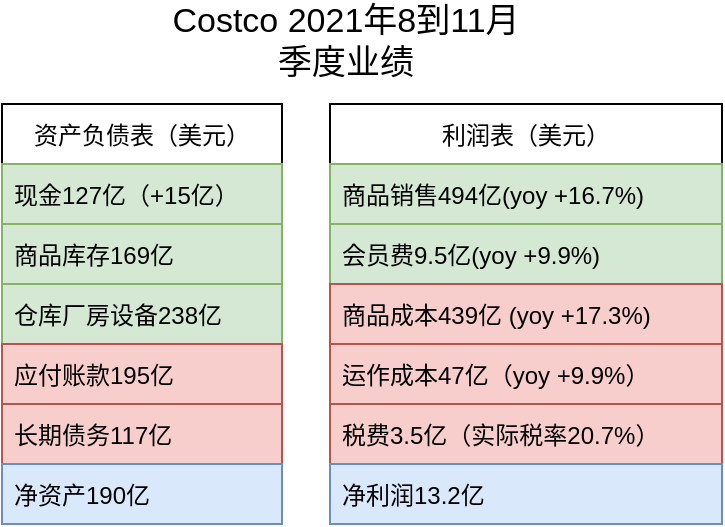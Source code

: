 <mxfile version="15.9.4" type="github"><diagram id="UfmZcZUgszk8OOR1oBgz" name="Page-1"><mxGraphModel dx="1422" dy="793" grid="1" gridSize="10" guides="1" tooltips="1" connect="1" arrows="1" fold="1" page="1" pageScale="1" pageWidth="827" pageHeight="1169" math="0" shadow="0"><root><mxCell id="0"/><mxCell id="1" parent="0"/><mxCell id="yg2f-OdLsY0NM2jIDbTP-1" value="资产负债表（美元）" style="swimlane;fontStyle=0;childLayout=stackLayout;horizontal=1;startSize=30;horizontalStack=0;resizeParent=1;resizeParentMax=0;resizeLast=0;collapsible=1;marginBottom=0;" parent="1" vertex="1"><mxGeometry x="80" y="356" width="140" height="210" as="geometry"><mxRectangle x="100" y="350" width="140" height="30" as="alternateBounds"/></mxGeometry></mxCell><mxCell id="yg2f-OdLsY0NM2jIDbTP-2" value="现金127亿（+15亿）" style="text;strokeColor=#82b366;fillColor=#d5e8d4;align=left;verticalAlign=middle;spacingLeft=4;spacingRight=4;overflow=hidden;points=[[0,0.5],[1,0.5]];portConstraint=eastwest;rotatable=0;" parent="yg2f-OdLsY0NM2jIDbTP-1" vertex="1"><mxGeometry y="30" width="140" height="30" as="geometry"/></mxCell><mxCell id="yg2f-OdLsY0NM2jIDbTP-3" value="商品库存169亿" style="text;strokeColor=#82b366;fillColor=#d5e8d4;align=left;verticalAlign=middle;spacingLeft=4;spacingRight=4;overflow=hidden;points=[[0,0.5],[1,0.5]];portConstraint=eastwest;rotatable=0;" parent="yg2f-OdLsY0NM2jIDbTP-1" vertex="1"><mxGeometry y="60" width="140" height="30" as="geometry"/></mxCell><mxCell id="yg2f-OdLsY0NM2jIDbTP-4" value="仓库厂房设备238亿" style="text;strokeColor=#82b366;fillColor=#d5e8d4;align=left;verticalAlign=middle;spacingLeft=4;spacingRight=4;overflow=hidden;points=[[0,0.5],[1,0.5]];portConstraint=eastwest;rotatable=0;" parent="yg2f-OdLsY0NM2jIDbTP-1" vertex="1"><mxGeometry y="90" width="140" height="30" as="geometry"/></mxCell><mxCell id="yg2f-OdLsY0NM2jIDbTP-9" value="应付账款195亿" style="text;strokeColor=#b85450;fillColor=#f8cecc;align=left;verticalAlign=middle;spacingLeft=4;spacingRight=4;overflow=hidden;points=[[0,0.5],[1,0.5]];portConstraint=eastwest;rotatable=0;" parent="yg2f-OdLsY0NM2jIDbTP-1" vertex="1"><mxGeometry y="120" width="140" height="30" as="geometry"/></mxCell><mxCell id="yg2f-OdLsY0NM2jIDbTP-10" value="长期债务117亿" style="text;strokeColor=#b85450;fillColor=#f8cecc;align=left;verticalAlign=middle;spacingLeft=4;spacingRight=4;overflow=hidden;points=[[0,0.5],[1,0.5]];portConstraint=eastwest;rotatable=0;" parent="yg2f-OdLsY0NM2jIDbTP-1" vertex="1"><mxGeometry y="150" width="140" height="30" as="geometry"/></mxCell><mxCell id="yg2f-OdLsY0NM2jIDbTP-29" value="净资产190亿" style="text;strokeColor=#6c8ebf;fillColor=#dae8fc;align=left;verticalAlign=middle;spacingLeft=4;spacingRight=4;overflow=hidden;points=[[0,0.5],[1,0.5]];portConstraint=eastwest;rotatable=0;" parent="yg2f-OdLsY0NM2jIDbTP-1" vertex="1"><mxGeometry y="180" width="140" height="30" as="geometry"/></mxCell><mxCell id="yg2f-OdLsY0NM2jIDbTP-5" value="利润表（美元）" style="swimlane;fontStyle=0;childLayout=stackLayout;horizontal=1;startSize=30;horizontalStack=0;resizeParent=1;resizeParentMax=0;resizeLast=0;collapsible=1;marginBottom=0;" parent="1" vertex="1"><mxGeometry x="244" y="356" width="196" height="210" as="geometry"/></mxCell><mxCell id="yg2f-OdLsY0NM2jIDbTP-6" value="商品销售494亿(yoy +16.7%)" style="text;strokeColor=#82b366;fillColor=#d5e8d4;align=left;verticalAlign=middle;spacingLeft=4;spacingRight=4;overflow=hidden;points=[[0,0.5],[1,0.5]];portConstraint=eastwest;rotatable=0;" parent="yg2f-OdLsY0NM2jIDbTP-5" vertex="1"><mxGeometry y="30" width="196" height="30" as="geometry"/></mxCell><mxCell id="yg2f-OdLsY0NM2jIDbTP-7" value="会员费9.5亿(yoy +9.9%)" style="text;strokeColor=#82b366;fillColor=#d5e8d4;align=left;verticalAlign=middle;spacingLeft=4;spacingRight=4;overflow=hidden;points=[[0,0.5],[1,0.5]];portConstraint=eastwest;rotatable=0;" parent="yg2f-OdLsY0NM2jIDbTP-5" vertex="1"><mxGeometry y="60" width="196" height="30" as="geometry"/></mxCell><mxCell id="yg2f-OdLsY0NM2jIDbTP-16" value="商品成本439亿 (yoy +17.3%)" style="text;strokeColor=#b85450;fillColor=#f8cecc;align=left;verticalAlign=middle;spacingLeft=4;spacingRight=4;overflow=hidden;points=[[0,0.5],[1,0.5]];portConstraint=eastwest;rotatable=0;" parent="yg2f-OdLsY0NM2jIDbTP-5" vertex="1"><mxGeometry y="90" width="196" height="30" as="geometry"/></mxCell><mxCell id="yg2f-OdLsY0NM2jIDbTP-17" value="运作成本47亿（yoy +9.9%）" style="text;strokeColor=#b85450;fillColor=#f8cecc;align=left;verticalAlign=middle;spacingLeft=4;spacingRight=4;overflow=hidden;points=[[0,0.5],[1,0.5]];portConstraint=eastwest;rotatable=0;" parent="yg2f-OdLsY0NM2jIDbTP-5" vertex="1"><mxGeometry y="120" width="196" height="30" as="geometry"/></mxCell><mxCell id="yg2f-OdLsY0NM2jIDbTP-30" value="税费3.5亿（实际税率20.7%）" style="text;strokeColor=#b85450;fillColor=#f8cecc;align=left;verticalAlign=middle;spacingLeft=4;spacingRight=4;overflow=hidden;points=[[0,0.5],[1,0.5]];portConstraint=eastwest;rotatable=0;" parent="yg2f-OdLsY0NM2jIDbTP-5" vertex="1"><mxGeometry y="150" width="196" height="30" as="geometry"/></mxCell><mxCell id="yg2f-OdLsY0NM2jIDbTP-28" value="净利润13.2亿" style="text;strokeColor=#6c8ebf;fillColor=#dae8fc;align=left;verticalAlign=middle;spacingLeft=4;spacingRight=4;overflow=hidden;points=[[0,0.5],[1,0.5]];portConstraint=eastwest;rotatable=0;" parent="yg2f-OdLsY0NM2jIDbTP-5" vertex="1"><mxGeometry y="180" width="196" height="30" as="geometry"/></mxCell><mxCell id="yg2f-OdLsY0NM2jIDbTP-32" value="Costco 2021年8到11月季度业绩" style="text;html=1;strokeColor=none;fillColor=none;align=center;verticalAlign=middle;whiteSpace=wrap;rounded=0;fontSize=17;" parent="1" vertex="1"><mxGeometry x="162" y="310" width="180" height="30" as="geometry"/></mxCell></root></mxGraphModel></diagram></mxfile>